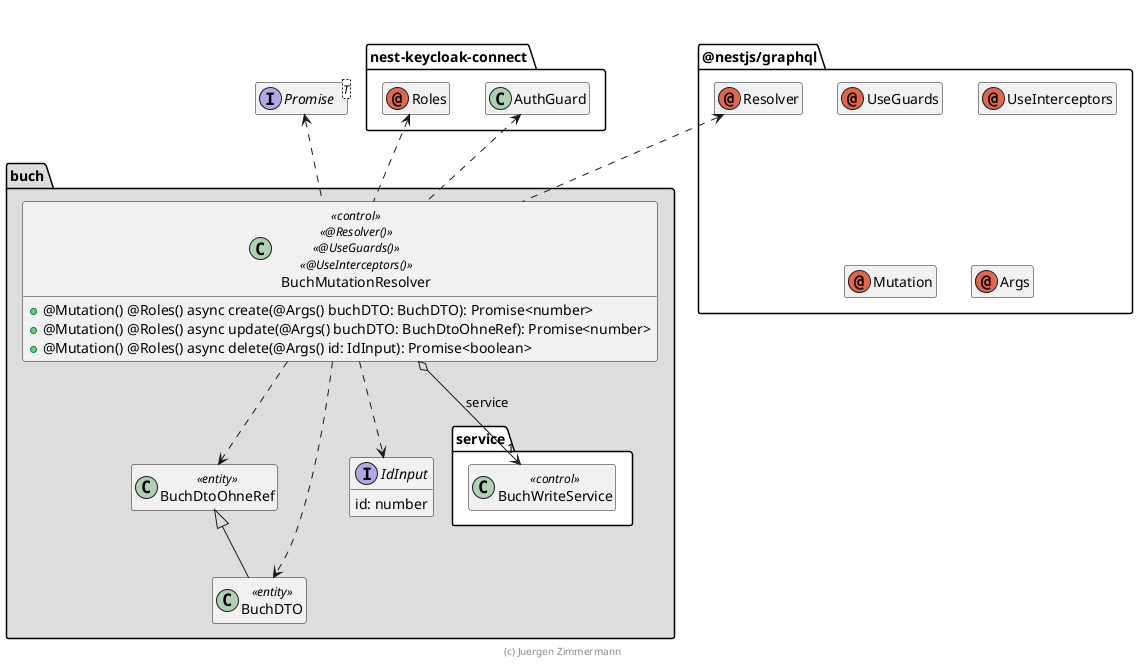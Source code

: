 ' Copyright (C) 2019 - present Juergen Zimmermann, Hochschule Karlsruhe
'
' This program is free software: you can redistribute it and/or modify
' it under the terms of the GNU General Public License as published by
' the Free Software Foundation, either version 3 of the License, or
' (at your option) any later version.
'
' This program is distributed in the hope that it will be useful,
' but WITHOUT ANY WARRANTY; without even the implied warranty of
' MERCHANTABILITY or FITNESS FOR A PARTICULAR PURPOSE.  See the
' GNU General Public License for more details.
'
' You should have received a copy of the GNU General Public License
' along with this program.  If not, see <https://www.gnu.org/licenses/>.

' Preview durch <Alt>d

@startuml Controller-Klasse

interface Promise<T>

package @nestjs/graphql {
  annotation Resolver
  annotation UseGuards
  annotation UseInterceptors
  annotation Mutation
  annotation Args
}

package nest-keycloak-connect {
  class AuthGuard
  annotation Roles
}

package buch #DDDDDD {
  package service #FFFFFF {
    class BuchWriteService << control >>
  }

  class BuchDtoOhneRef << entity >>
  class BuchDTO << entity >>
  BuchDtoOhneRef <|-- BuchDTO

  interface IdInput {
      id: number
  }

  class BuchMutationResolver << control >> << @Resolver() >> << @UseGuards() >> << @UseInterceptors() >> {
    + @Mutation() @Roles() async create(@Args() buchDTO: BuchDTO): Promise<number>
    + @Mutation() @Roles() async update(@Args() buchDTO: BuchDtoOhneRef): Promise<number>
    + @Mutation() @Roles() async delete(@Args() id: IdInput): Promise<boolean>
  }

  BuchMutationResolver o-down-> "1" BuchWriteService : service

  BuchMutationResolver ..> BuchDTO
  BuchMutationResolver ..> BuchDtoOhneRef
  BuchMutationResolver ..> IdInput

  BuchMutationResolver .up.> Promise

  BuchMutationResolver .up.> Resolver

  BuchMutationResolver .up.> AuthGuard
  BuchMutationResolver .up.> Roles

  Roles .[hidden]right.> Resolver
}

hide empty members

footer (c) Juergen Zimmermann

@enduml
